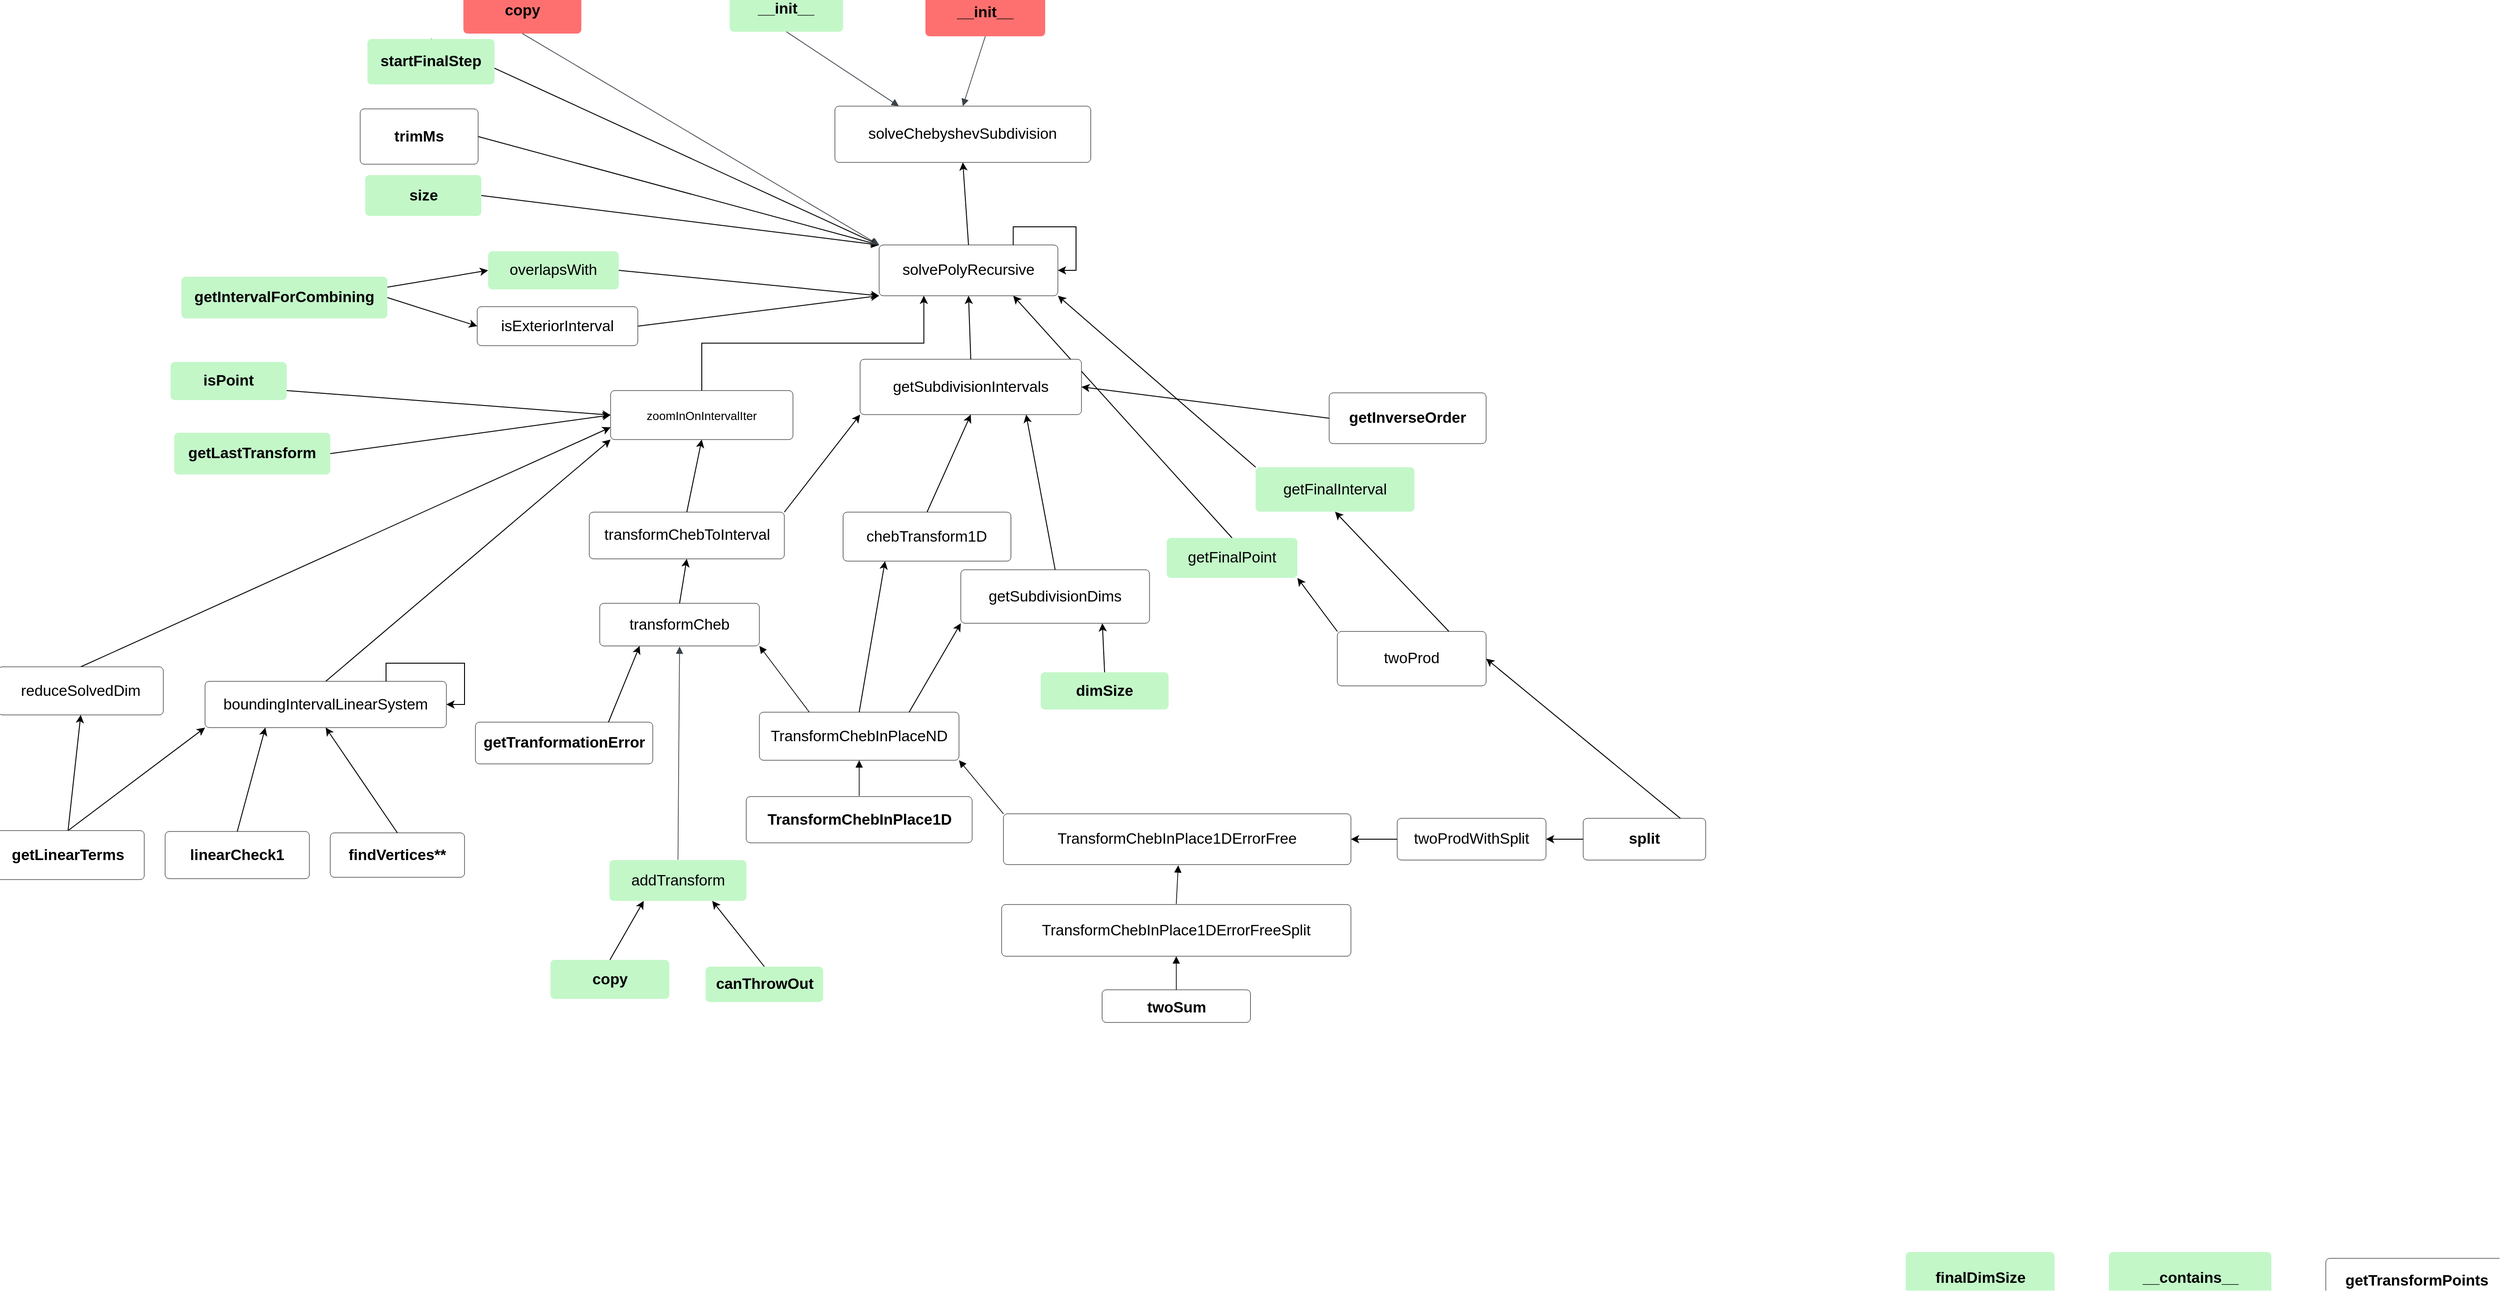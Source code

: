 <mxfile version="24.4.10" type="github">
  <diagram name="Page-1" id="2xOBJ3lYpVCcmvuiTEMW">
    <mxGraphModel dx="2797" dy="3506" grid="0" gridSize="10" guides="1" tooltips="1" connect="1" arrows="1" fold="1" page="1" pageScale="1" pageWidth="850" pageHeight="1100" math="0" shadow="0">
      <root>
        <mxCell id="0" />
        <mxCell id="1" parent="0" />
        <mxCell id="gSzeJerURYjWZHmB3eWi-1" value="TransformChebInPlace1DErrorFree" style="html=1;overflow=block;blockSpacing=1;whiteSpace=wrap;fontSize=16.7;spacing=9;rounded=1;absoluteArcSize=1;arcSize=9;strokeWidth=NaN;lucidId=dmvG5cYQ5Y~9;" parent="1" vertex="1">
          <mxGeometry x="1346" y="-740" width="383" height="56" as="geometry" />
        </mxCell>
        <mxCell id="gSzeJerURYjWZHmB3eWi-2" value="TransformChebInPlace1D" style="html=1;overflow=block;blockSpacing=1;whiteSpace=wrap;fontSize=16.7;fontStyle=1;spacing=9;rounded=1;absoluteArcSize=1;arcSize=9;strokeWidth=NaN;lucidId=knvGi8C9Tio3;" parent="1" vertex="1">
          <mxGeometry x="1062.5" y="-759" width="249" height="51" as="geometry" />
        </mxCell>
        <mxCell id="gSzeJerURYjWZHmB3eWi-3" value="TransformChebInPlace1DErrorFreeSplit" style="html=1;overflow=block;blockSpacing=1;whiteSpace=wrap;fontSize=16.7;spacing=9;rounded=1;absoluteArcSize=1;arcSize=9;strokeWidth=NaN;lucidId=InvGvLh.hRAc;" parent="1" vertex="1">
          <mxGeometry x="1344" y="-640" width="385" height="57" as="geometry" />
        </mxCell>
        <mxCell id="TFieeq6qcoloKsAf0FWk-28" style="edgeStyle=orthogonalEdgeStyle;rounded=0;orthogonalLoop=1;jettySize=auto;html=1;exitX=0.5;exitY=0;exitDx=0;exitDy=0;entryX=0.75;entryY=1;entryDx=0;entryDy=0;noEdgeStyle=1;orthogonal=1;" edge="1" parent="1" source="gSzeJerURYjWZHmB3eWi-39" target="gSzeJerURYjWZHmB3eWi-36">
          <mxGeometry relative="1" as="geometry">
            <mxPoint x="1819.5" y="-879.0" as="targetPoint" />
          </mxGeometry>
        </mxCell>
        <mxCell id="gSzeJerURYjWZHmB3eWi-70" style="edgeStyle=orthogonalEdgeStyle;rounded=0;orthogonalLoop=1;jettySize=auto;html=1;exitX=0.5;exitY=0;exitDx=0;exitDy=0;entryX=0.75;entryY=1;entryDx=0;entryDy=0;noEdgeStyle=1;orthogonal=1;" parent="1" source="gSzeJerURYjWZHmB3eWi-6" target="gSzeJerURYjWZHmB3eWi-7" edge="1">
          <mxGeometry relative="1" as="geometry" />
        </mxCell>
        <mxCell id="gSzeJerURYjWZHmB3eWi-6" value="&lt;b&gt;canThrowOut&lt;/b&gt;" style="html=1;overflow=block;blockSpacing=1;whiteSpace=wrap;fontSize=16.7;spacing=9;strokeColor=#unset;fillOpacity=100;rounded=1;absoluteArcSize=1;arcSize=9;fillColor=#c3f7c8;strokeWidth=NaN;lucidId=buvGreV.Rbld;" parent="1" vertex="1">
          <mxGeometry x="1017.75" y="-571.5" width="129.5" height="39" as="geometry" />
        </mxCell>
        <mxCell id="TFieeq6qcoloKsAf0FWk-25" style="edgeStyle=orthogonalEdgeStyle;rounded=0;orthogonalLoop=1;jettySize=auto;html=1;exitX=1;exitY=0.5;exitDx=0;exitDy=0;entryX=0;entryY=0.5;entryDx=0;entryDy=0;noEdgeStyle=1;orthogonal=1;" edge="1" parent="1" source="gSzeJerURYjWZHmB3eWi-8" target="gSzeJerURYjWZHmB3eWi-35">
          <mxGeometry relative="1" as="geometry" />
        </mxCell>
        <mxCell id="gSzeJerURYjWZHmB3eWi-8" value="&lt;b&gt;getLastTransform&lt;/b&gt;" style="html=1;overflow=block;blockSpacing=1;whiteSpace=wrap;fontSize=16.7;spacing=9;strokeColor=#unset;fillOpacity=100;rounded=1;absoluteArcSize=1;arcSize=9;fillColor=#c3f7c8;strokeWidth=NaN;lucidId=nuvG4u6pJSBF;" parent="1" vertex="1">
          <mxGeometry x="432" y="-1160" width="172" height="46" as="geometry" />
        </mxCell>
        <mxCell id="gSzeJerURYjWZHmB3eWi-73" style="edgeStyle=orthogonalEdgeStyle;rounded=0;orthogonalLoop=1;jettySize=auto;html=1;exitX=1;exitY=0.5;exitDx=0;exitDy=0;entryX=0;entryY=0;entryDx=0;entryDy=0;noEdgeStyle=1;orthogonal=1;" parent="1" source="gSzeJerURYjWZHmB3eWi-9" target="gSzeJerURYjWZHmB3eWi-42" edge="1">
          <mxGeometry relative="1" as="geometry" />
        </mxCell>
        <mxCell id="gSzeJerURYjWZHmB3eWi-9" value="&lt;b&gt;size&lt;/b&gt;" style="html=1;overflow=block;blockSpacing=1;whiteSpace=wrap;fontSize=16.7;spacing=9;strokeColor=#unset;fillOpacity=100;rounded=1;absoluteArcSize=1;arcSize=9;fillColor=#c3f7c8;strokeWidth=NaN;lucidId=puvGT1JNjFwU;" parent="1" vertex="1">
          <mxGeometry x="642.5" y="-1444" width="128" height="45" as="geometry" />
        </mxCell>
        <mxCell id="gSzeJerURYjWZHmB3eWi-74" style="edgeStyle=orthogonalEdgeStyle;rounded=0;orthogonalLoop=1;jettySize=auto;html=1;exitX=0.5;exitY=0;exitDx=0;exitDy=0;entryX=0.75;entryY=1;entryDx=0;entryDy=0;noEdgeStyle=1;orthogonal=1;" parent="1" source="gSzeJerURYjWZHmB3eWi-10" target="gSzeJerURYjWZHmB3eWi-39" edge="1">
          <mxGeometry relative="1" as="geometry" />
        </mxCell>
        <mxCell id="gSzeJerURYjWZHmB3eWi-10" value="&lt;b&gt;dimSize&lt;/b&gt;" style="html=1;overflow=block;blockSpacing=1;whiteSpace=wrap;fontSize=16.7;spacing=9;strokeColor=#unset;fillOpacity=100;rounded=1;absoluteArcSize=1;arcSize=9;fillColor=#c3f7c8;strokeWidth=NaN;lucidId=quvGLQl-J0F1;" parent="1" vertex="1">
          <mxGeometry x="1387" y="-896" width="141" height="41" as="geometry" />
        </mxCell>
        <mxCell id="gSzeJerURYjWZHmB3eWi-11" value="&lt;b&gt;finalDimSize&lt;/b&gt;" style="html=1;overflow=block;blockSpacing=1;whiteSpace=wrap;fontSize=16.7;spacing=9;strokeColor=#unset;fillOpacity=100;rounded=1;absoluteArcSize=1;arcSize=9;fillColor=#c3f7c8;strokeWidth=NaN;lucidId=quvGL2XS0uKx;" parent="1" vertex="1">
          <mxGeometry x="2340.5" y="-257" width="164" height="57" as="geometry" />
        </mxCell>
        <mxCell id="gSzeJerURYjWZHmB3eWi-76" style="edgeStyle=orthogonalEdgeStyle;rounded=0;orthogonalLoop=1;jettySize=auto;html=1;exitX=0.5;exitY=0;exitDx=0;exitDy=0;entryX=0.25;entryY=1;entryDx=0;entryDy=0;noEdgeStyle=1;orthogonal=1;" parent="1" source="gSzeJerURYjWZHmB3eWi-12" target="gSzeJerURYjWZHmB3eWi-7" edge="1">
          <mxGeometry relative="1" as="geometry" />
        </mxCell>
        <mxCell id="gSzeJerURYjWZHmB3eWi-77" style="edgeStyle=orthogonalEdgeStyle;rounded=0;orthogonalLoop=1;jettySize=auto;html=1;exitX=1;exitY=0;exitDx=0;exitDy=0;entryX=0;entryY=1;entryDx=0;entryDy=0;noEdgeStyle=1;orthogonal=1;" parent="1" source="gSzeJerURYjWZHmB3eWi-32" target="gSzeJerURYjWZHmB3eWi-36" edge="1">
          <mxGeometry relative="1" as="geometry" />
        </mxCell>
        <mxCell id="gSzeJerURYjWZHmB3eWi-13" value="&lt;b&gt;__init__&lt;/b&gt;" style="html=1;overflow=block;blockSpacing=1;whiteSpace=wrap;fontSize=16.7;spacing=9;strokeColor=#unset;fillOpacity=100;rounded=1;absoluteArcSize=1;arcSize=9;fillColor=#c3f7c8;strokeWidth=NaN;lucidId=suvG-t2MyoY1;" parent="1" vertex="1">
          <mxGeometry x="1044.25" y="-1652" width="125" height="50" as="geometry" />
        </mxCell>
        <mxCell id="gSzeJerURYjWZHmB3eWi-67" style="edgeStyle=orthogonalEdgeStyle;rounded=0;orthogonalLoop=1;jettySize=auto;html=1;entryX=1;entryY=1;entryDx=0;entryDy=0;noEdgeStyle=1;orthogonal=1;" parent="1" source="gSzeJerURYjWZHmB3eWi-14" target="gSzeJerURYjWZHmB3eWi-42" edge="1">
          <mxGeometry relative="1" as="geometry" />
        </mxCell>
        <mxCell id="gSzeJerURYjWZHmB3eWi-14" value="getFinalInterval" style="html=1;overflow=block;blockSpacing=1;whiteSpace=wrap;fontSize=16.7;spacing=9;strokeColor=#unset;fillOpacity=100;rounded=1;absoluteArcSize=1;arcSize=9;fillColor=#c3f7c8;strokeWidth=NaN;lucidId=suvGv4NV8.5e;" parent="1" vertex="1">
          <mxGeometry x="1624.001" y="-1122" width="175" height="49" as="geometry" />
        </mxCell>
        <mxCell id="gSzeJerURYjWZHmB3eWi-71" style="edgeStyle=orthogonalEdgeStyle;rounded=0;orthogonalLoop=1;jettySize=auto;html=1;exitX=0.5;exitY=0;exitDx=0;exitDy=0;entryX=0.75;entryY=1;entryDx=0;entryDy=0;noEdgeStyle=1;orthogonal=1;" parent="1" source="gSzeJerURYjWZHmB3eWi-15" target="gSzeJerURYjWZHmB3eWi-42" edge="1">
          <mxGeometry relative="1" as="geometry" />
        </mxCell>
        <mxCell id="gSzeJerURYjWZHmB3eWi-15" value="getFinalPoint" style="html=1;overflow=block;blockSpacing=1;whiteSpace=wrap;fontSize=16.7;spacing=9;strokeColor=#unset;fillOpacity=100;rounded=1;absoluteArcSize=1;arcSize=9;fillColor=#c3f7c8;strokeWidth=NaN;lucidId=tuvGn-9A5tx1;" parent="1" vertex="1">
          <mxGeometry x="1526" y="-1044" width="144" height="44" as="geometry" />
        </mxCell>
        <mxCell id="gSzeJerURYjWZHmB3eWi-16" value="&lt;b&gt;__contains__&lt;/b&gt;" style="html=1;overflow=block;blockSpacing=1;whiteSpace=wrap;fontSize=16.7;spacing=9;strokeColor=#unset;fillOpacity=100;rounded=1;absoluteArcSize=1;arcSize=9;fillColor=#c3f7c8;strokeWidth=NaN;lucidId=6wvGI3m5uPQ6;" parent="1" vertex="1">
          <mxGeometry x="2564.5" y="-257" width="179" height="57" as="geometry" />
        </mxCell>
        <mxCell id="gSzeJerURYjWZHmB3eWi-85" style="edgeStyle=orthogonalEdgeStyle;rounded=0;orthogonalLoop=1;jettySize=auto;html=1;exitX=1;exitY=0.5;exitDx=0;exitDy=0;entryX=0;entryY=1;entryDx=0;entryDy=0;noEdgeStyle=1;orthogonal=1;" parent="1" source="gSzeJerURYjWZHmB3eWi-17" target="gSzeJerURYjWZHmB3eWi-42" edge="1">
          <mxGeometry relative="1" as="geometry" />
        </mxCell>
        <mxCell id="gSzeJerURYjWZHmB3eWi-17" value="overlapsWith" style="html=1;overflow=block;blockSpacing=1;whiteSpace=wrap;fontSize=16.7;spacing=9;strokeColor=#unset;fillOpacity=100;rounded=1;absoluteArcSize=1;arcSize=9;fillColor=#c3f7c8;strokeWidth=NaN;lucidId=6wvGPlVbQx5Q;" parent="1" vertex="1">
          <mxGeometry x="778" y="-1360" width="144" height="42" as="geometry" />
        </mxCell>
        <mxCell id="gSzeJerURYjWZHmB3eWi-86" style="edgeStyle=orthogonalEdgeStyle;rounded=0;orthogonalLoop=1;jettySize=auto;html=1;exitX=1;exitY=0.75;exitDx=0;exitDy=0;entryX=0;entryY=0.5;entryDx=0;entryDy=0;noEdgeStyle=1;orthogonal=1;" parent="1" source="gSzeJerURYjWZHmB3eWi-18" target="gSzeJerURYjWZHmB3eWi-35" edge="1">
          <mxGeometry relative="1" as="geometry" />
        </mxCell>
        <mxCell id="gSzeJerURYjWZHmB3eWi-18" value="&lt;b&gt;isPoint&lt;/b&gt;" style="html=1;overflow=block;blockSpacing=1;whiteSpace=wrap;fontSize=16.7;spacing=9;strokeColor=#unset;fillOpacity=100;rounded=1;absoluteArcSize=1;arcSize=9;fillColor=#c3f7c8;strokeWidth=NaN;lucidId=7wvGUOvPoK2R;" parent="1" vertex="1">
          <mxGeometry x="428" y="-1238" width="128" height="42" as="geometry" />
        </mxCell>
        <mxCell id="gSzeJerURYjWZHmB3eWi-88" style="edgeStyle=orthogonalEdgeStyle;rounded=0;orthogonalLoop=1;jettySize=auto;html=1;exitX=0.5;exitY=0;exitDx=0;exitDy=0;noEdgeStyle=1;orthogonal=1;entryX=0;entryY=0;entryDx=0;entryDy=0;" parent="1" source="gSzeJerURYjWZHmB3eWi-19" target="gSzeJerURYjWZHmB3eWi-42" edge="1">
          <mxGeometry relative="1" as="geometry">
            <mxPoint x="1246" y="-1338" as="targetPoint" />
          </mxGeometry>
        </mxCell>
        <mxCell id="gSzeJerURYjWZHmB3eWi-19" value="&lt;b&gt;startFinalStep&lt;/b&gt;" style="html=1;overflow=block;blockSpacing=1;whiteSpace=wrap;fontSize=16.7;spacing=9;strokeColor=#unset;fillOpacity=100;rounded=1;absoluteArcSize=1;arcSize=9;fillColor=#c3f7c8;strokeWidth=NaN;lucidId=BxvG~84AOXuV;" parent="1" vertex="1">
          <mxGeometry x="645" y="-1594" width="140" height="50" as="geometry" />
        </mxCell>
        <mxCell id="gSzeJerURYjWZHmB3eWi-84" style="edgeStyle=orthogonalEdgeStyle;rounded=0;orthogonalLoop=1;jettySize=auto;html=1;exitX=1;exitY=0.25;exitDx=0;exitDy=0;entryX=0;entryY=0.5;entryDx=0;entryDy=0;noEdgeStyle=1;orthogonal=1;" parent="1" source="gSzeJerURYjWZHmB3eWi-20" target="gSzeJerURYjWZHmB3eWi-17" edge="1">
          <mxGeometry relative="1" as="geometry" />
        </mxCell>
        <mxCell id="gSzeJerURYjWZHmB3eWi-89" style="edgeStyle=orthogonalEdgeStyle;rounded=0;orthogonalLoop=1;jettySize=auto;html=1;exitX=1;exitY=0.5;exitDx=0;exitDy=0;noEdgeStyle=1;orthogonal=1;entryX=0;entryY=0.5;entryDx=0;entryDy=0;" parent="1" source="gSzeJerURYjWZHmB3eWi-20" target="gSzeJerURYjWZHmB3eWi-43" edge="1">
          <mxGeometry relative="1" as="geometry" />
        </mxCell>
        <mxCell id="gSzeJerURYjWZHmB3eWi-20" value="&lt;b&gt;getIntervalForCombining&lt;/b&gt;" style="html=1;overflow=block;blockSpacing=1;whiteSpace=wrap;fontSize=16.7;spacing=9;strokeColor=#unset;fillOpacity=100;rounded=1;absoluteArcSize=1;arcSize=9;fillColor=#c3f7c8;strokeWidth=NaN;lucidId=JxvG9e4FdInQ;" parent="1" vertex="1">
          <mxGeometry x="440" y="-1332" width="227" height="46" as="geometry" />
        </mxCell>
        <mxCell id="gSzeJerURYjWZHmB3eWi-93" style="edgeStyle=orthogonalEdgeStyle;rounded=0;orthogonalLoop=1;jettySize=auto;html=1;exitX=0.5;exitY=0;exitDx=0;exitDy=0;entryX=0.5;entryY=1;entryDx=0;entryDy=0;noEdgeStyle=1;orthogonal=1;" parent="1" source="gSzeJerURYjWZHmB3eWi-21" target="gSzeJerURYjWZHmB3eWi-24" edge="1">
          <mxGeometry relative="1" as="geometry" />
        </mxCell>
        <mxCell id="gSzeJerURYjWZHmB3eWi-21" value="&lt;b&gt;findVertices**&lt;/b&gt;" style="html=1;overflow=block;blockSpacing=1;whiteSpace=wrap;fontSize=16.7;spacing=9;rounded=1;absoluteArcSize=1;arcSize=9;strokeWidth=NaN;lucidId=LxvGKE6caGs9;" parent="1" vertex="1">
          <mxGeometry x="604" y="-719" width="148" height="49" as="geometry" />
        </mxCell>
        <mxCell id="gSzeJerURYjWZHmB3eWi-91" style="edgeStyle=orthogonalEdgeStyle;rounded=0;orthogonalLoop=1;jettySize=auto;html=1;exitX=0.5;exitY=0;exitDx=0;exitDy=0;noEdgeStyle=1;orthogonal=1;" parent="1" source="gSzeJerURYjWZHmB3eWi-22" target="gSzeJerURYjWZHmB3eWi-24" edge="1">
          <mxGeometry relative="1" as="geometry" />
        </mxCell>
        <mxCell id="gSzeJerURYjWZHmB3eWi-92" style="edgeStyle=orthogonalEdgeStyle;rounded=0;orthogonalLoop=1;jettySize=auto;html=1;exitX=0.5;exitY=0;exitDx=0;exitDy=0;entryX=0.5;entryY=1;entryDx=0;entryDy=0;noEdgeStyle=1;orthogonal=1;" parent="1" source="gSzeJerURYjWZHmB3eWi-22" target="gSzeJerURYjWZHmB3eWi-33" edge="1">
          <mxGeometry relative="1" as="geometry" />
        </mxCell>
        <mxCell id="gSzeJerURYjWZHmB3eWi-22" value="&lt;b&gt;getLinearTerms&lt;/b&gt;" style="html=1;overflow=block;blockSpacing=1;whiteSpace=wrap;fontSize=16.7;spacing=9;rounded=1;absoluteArcSize=1;arcSize=9;strokeWidth=NaN;lucidId=MxvGIrtS~3qU;" parent="1" vertex="1">
          <mxGeometry x="231" y="-721.5" width="168" height="54" as="geometry" />
        </mxCell>
        <mxCell id="gSzeJerURYjWZHmB3eWi-94" style="edgeStyle=orthogonalEdgeStyle;rounded=0;orthogonalLoop=1;jettySize=auto;html=1;exitX=0.5;exitY=0;exitDx=0;exitDy=0;entryX=0.25;entryY=1;entryDx=0;entryDy=0;noEdgeStyle=1;orthogonal=1;" parent="1" source="gSzeJerURYjWZHmB3eWi-23" target="gSzeJerURYjWZHmB3eWi-24" edge="1">
          <mxGeometry relative="1" as="geometry" />
        </mxCell>
        <mxCell id="gSzeJerURYjWZHmB3eWi-23" value="&lt;b&gt;linearCheck1&lt;/b&gt;" style="html=1;overflow=block;blockSpacing=1;whiteSpace=wrap;fontSize=16.7;spacing=9;rounded=1;absoluteArcSize=1;arcSize=9;strokeWidth=NaN;lucidId=wzvGRfacYVgM;" parent="1" vertex="1">
          <mxGeometry x="422" y="-720.5" width="159" height="52" as="geometry" />
        </mxCell>
        <mxCell id="gSzeJerURYjWZHmB3eWi-96" style="edgeStyle=orthogonalEdgeStyle;rounded=0;orthogonalLoop=1;jettySize=auto;html=1;exitX=0.5;exitY=0;exitDx=0;exitDy=0;entryX=0;entryY=1;entryDx=0;entryDy=0;noEdgeStyle=1;orthogonal=1;" parent="1" source="gSzeJerURYjWZHmB3eWi-24" target="gSzeJerURYjWZHmB3eWi-35" edge="1">
          <mxGeometry relative="1" as="geometry" />
        </mxCell>
        <mxCell id="gSzeJerURYjWZHmB3eWi-24" value="boundingIntervalLinearSystem" style="html=1;overflow=block;blockSpacing=1;whiteSpace=wrap;fontSize=16.7;spacing=9;rounded=1;absoluteArcSize=1;arcSize=9;strokeWidth=NaN;lucidId=xzvGvidBtGLh;" parent="1" vertex="1">
          <mxGeometry x="466" y="-886" width="266" height="51" as="geometry" />
        </mxCell>
        <mxCell id="gSzeJerURYjWZHmB3eWi-25" value="twoSum" style="html=1;overflow=block;blockSpacing=1;whiteSpace=wrap;fontSize=16.7;fontStyle=1;spacing=9;rounded=1;absoluteArcSize=1;arcSize=9;strokeWidth=NaN;lucidId=yzvG6f040fgA;direction=south;" parent="1" vertex="1">
          <mxGeometry x="1454.75" y="-546" width="163.5" height="36" as="geometry" />
        </mxCell>
        <mxCell id="TFieeq6qcoloKsAf0FWk-13" style="edgeStyle=orthogonalEdgeStyle;rounded=0;orthogonalLoop=1;jettySize=auto;html=1;exitX=0;exitY=0.5;exitDx=0;exitDy=0;entryX=1;entryY=0.5;entryDx=0;entryDy=0;noEdgeStyle=1;orthogonal=1;" edge="1" parent="1" source="gSzeJerURYjWZHmB3eWi-26" target="gSzeJerURYjWZHmB3eWi-1">
          <mxGeometry relative="1" as="geometry" />
        </mxCell>
        <mxCell id="gSzeJerURYjWZHmB3eWi-26" value="twoProdWithSplit" style="html=1;overflow=block;blockSpacing=1;whiteSpace=wrap;fontSize=16.7;spacing=9;rounded=1;absoluteArcSize=1;arcSize=9;strokeWidth=NaN;lucidId=VDvGAaUtZtoz;" parent="1" vertex="1">
          <mxGeometry x="1780" y="-735" width="164" height="46" as="geometry" />
        </mxCell>
        <mxCell id="TFieeq6qcoloKsAf0FWk-10" style="edgeStyle=orthogonalEdgeStyle;rounded=0;orthogonalLoop=1;jettySize=auto;html=1;exitX=0.75;exitY=0;exitDx=0;exitDy=0;entryX=0.5;entryY=1;entryDx=0;entryDy=0;noEdgeStyle=1;orthogonal=1;" edge="1" parent="1" source="gSzeJerURYjWZHmB3eWi-27" target="gSzeJerURYjWZHmB3eWi-14">
          <mxGeometry relative="1" as="geometry" />
        </mxCell>
        <mxCell id="TFieeq6qcoloKsAf0FWk-11" style="edgeStyle=orthogonalEdgeStyle;rounded=0;orthogonalLoop=1;jettySize=auto;html=1;exitX=0;exitY=0;exitDx=0;exitDy=0;entryX=1;entryY=1;entryDx=0;entryDy=0;noEdgeStyle=1;orthogonal=1;" edge="1" parent="1" source="gSzeJerURYjWZHmB3eWi-27" target="gSzeJerURYjWZHmB3eWi-15">
          <mxGeometry relative="1" as="geometry" />
        </mxCell>
        <mxCell id="gSzeJerURYjWZHmB3eWi-27" value="&lt;span style=&quot;font-weight: normal;&quot;&gt;twoProd&lt;/span&gt;" style="html=1;overflow=block;blockSpacing=1;whiteSpace=wrap;fontSize=16.7;fontStyle=1;spacing=9;rounded=1;absoluteArcSize=1;arcSize=9;strokeWidth=NaN;lucidId=VDvGA5.Qc8Cz;" parent="1" vertex="1">
          <mxGeometry x="1714" y="-941" width="164" height="60" as="geometry" />
        </mxCell>
        <mxCell id="TFieeq6qcoloKsAf0FWk-7" style="edgeStyle=orthogonalEdgeStyle;rounded=0;orthogonalLoop=1;jettySize=auto;html=1;exitX=1;exitY=0.5;exitDx=0;exitDy=0;entryX=1;entryY=0.5;entryDx=0;entryDy=0;noEdgeStyle=1;orthogonal=1;" edge="1" parent="1" source="gSzeJerURYjWZHmB3eWi-28" target="gSzeJerURYjWZHmB3eWi-27">
          <mxGeometry relative="1" as="geometry" />
        </mxCell>
        <mxCell id="TFieeq6qcoloKsAf0FWk-8" style="edgeStyle=orthogonalEdgeStyle;rounded=0;orthogonalLoop=1;jettySize=auto;html=1;exitX=0;exitY=0.5;exitDx=0;exitDy=0;entryX=1;entryY=0.5;entryDx=0;entryDy=0;noEdgeStyle=1;orthogonal=1;" edge="1" parent="1" source="gSzeJerURYjWZHmB3eWi-28" target="gSzeJerURYjWZHmB3eWi-26">
          <mxGeometry relative="1" as="geometry" />
        </mxCell>
        <mxCell id="gSzeJerURYjWZHmB3eWi-28" value="&lt;b&gt;split&lt;/b&gt;" style="html=1;overflow=block;blockSpacing=1;whiteSpace=wrap;fontSize=16.7;spacing=9;rounded=1;absoluteArcSize=1;arcSize=9;strokeWidth=NaN;lucidId=WDvGiFP1AxDj;" parent="1" vertex="1">
          <mxGeometry x="1985" y="-735" width="135" height="46" as="geometry" />
        </mxCell>
        <mxCell id="gSzeJerURYjWZHmB3eWi-29" value="&lt;b&gt;getTransformPoints&lt;/b&gt;" style="html=1;overflow=block;blockSpacing=1;whiteSpace=wrap;fontSize=16.7;spacing=9;rounded=1;absoluteArcSize=1;arcSize=9;strokeWidth=NaN;lucidId=fEvGb1Bfr2xH;" parent="1" vertex="1">
          <mxGeometry x="2803.5" y="-250" width="200" height="50" as="geometry" />
        </mxCell>
        <mxCell id="TFieeq6qcoloKsAf0FWk-14" style="edgeStyle=orthogonalEdgeStyle;rounded=0;orthogonalLoop=1;jettySize=auto;html=1;exitX=0.75;exitY=0;exitDx=0;exitDy=0;entryX=0.25;entryY=1;entryDx=0;entryDy=0;noEdgeStyle=1;orthogonal=1;" edge="1" parent="1" source="gSzeJerURYjWZHmB3eWi-30" target="gSzeJerURYjWZHmB3eWi-31">
          <mxGeometry relative="1" as="geometry" />
        </mxCell>
        <mxCell id="gSzeJerURYjWZHmB3eWi-30" value="&lt;b&gt;getTranformationError&lt;/b&gt;" style="html=1;overflow=block;blockSpacing=1;whiteSpace=wrap;fontSize=16.7;spacing=9;rounded=1;absoluteArcSize=1;arcSize=9;strokeWidth=NaN;lucidId=pEvGscRFcPzu;" parent="1" vertex="1">
          <mxGeometry x="764" y="-841" width="195.5" height="46" as="geometry" />
        </mxCell>
        <mxCell id="TFieeq6qcoloKsAf0FWk-16" style="edgeStyle=orthogonalEdgeStyle;rounded=0;orthogonalLoop=1;jettySize=auto;html=1;exitX=0.5;exitY=0;exitDx=0;exitDy=0;entryX=0.5;entryY=1;entryDx=0;entryDy=0;noEdgeStyle=1;orthogonal=1;" edge="1" parent="1" source="gSzeJerURYjWZHmB3eWi-31" target="gSzeJerURYjWZHmB3eWi-32">
          <mxGeometry relative="1" as="geometry" />
        </mxCell>
        <mxCell id="TFieeq6qcoloKsAf0FWk-18" style="edgeStyle=orthogonalEdgeStyle;rounded=0;orthogonalLoop=1;jettySize=auto;html=1;exitX=0.5;exitY=0;exitDx=0;exitDy=0;entryX=0.5;entryY=1;entryDx=0;entryDy=0;noEdgeStyle=1;orthogonal=1;" edge="1" parent="1" source="gSzeJerURYjWZHmB3eWi-32" target="gSzeJerURYjWZHmB3eWi-35">
          <mxGeometry relative="1" as="geometry" />
        </mxCell>
        <mxCell id="gSzeJerURYjWZHmB3eWi-97" style="edgeStyle=orthogonalEdgeStyle;rounded=0;orthogonalLoop=1;jettySize=auto;html=1;exitX=0.5;exitY=0;exitDx=0;exitDy=0;entryX=0;entryY=0.75;entryDx=0;entryDy=0;noEdgeStyle=1;orthogonal=1;" parent="1" source="gSzeJerURYjWZHmB3eWi-33" target="gSzeJerURYjWZHmB3eWi-35" edge="1">
          <mxGeometry relative="1" as="geometry" />
        </mxCell>
        <mxCell id="gSzeJerURYjWZHmB3eWi-33" value="reduceSolvedDim" style="html=1;overflow=block;blockSpacing=1;whiteSpace=wrap;fontSize=16.7;spacing=9;rounded=1;absoluteArcSize=1;arcSize=9;strokeWidth=NaN;lucidId=SEvGeNP.ry0q;" parent="1" vertex="1">
          <mxGeometry x="238" y="-902" width="182" height="53" as="geometry" />
        </mxCell>
        <mxCell id="TFieeq6qcoloKsAf0FWk-27" style="edgeStyle=orthogonalEdgeStyle;rounded=0;orthogonalLoop=1;jettySize=auto;html=1;exitX=0.5;exitY=0;exitDx=0;exitDy=0;entryX=0.5;entryY=1;entryDx=0;entryDy=0;noEdgeStyle=1;orthogonal=1;" edge="1" parent="1" source="gSzeJerURYjWZHmB3eWi-34" target="gSzeJerURYjWZHmB3eWi-36">
          <mxGeometry relative="1" as="geometry" />
        </mxCell>
        <mxCell id="gSzeJerURYjWZHmB3eWi-34" value="chebTransform1D" style="html=1;overflow=block;blockSpacing=1;whiteSpace=wrap;fontSize=16.7;spacing=9;rounded=1;absoluteArcSize=1;arcSize=9;strokeWidth=NaN;lucidId=tFvGEyg3GKGr;" parent="1" vertex="1">
          <mxGeometry x="1169.25" y="-1072.5" width="185" height="54" as="geometry" />
        </mxCell>
        <mxCell id="TFieeq6qcoloKsAf0FWk-97" style="edgeStyle=orthogonalEdgeStyle;rounded=0;orthogonalLoop=1;jettySize=auto;html=1;exitX=0.5;exitY=0;exitDx=0;exitDy=0;entryX=0.25;entryY=1;entryDx=0;entryDy=0;" edge="1" parent="1" source="gSzeJerURYjWZHmB3eWi-35" target="gSzeJerURYjWZHmB3eWi-42">
          <mxGeometry relative="1" as="geometry" />
        </mxCell>
        <mxCell id="gSzeJerURYjWZHmB3eWi-35" value="zoomInOnIntervalIter" style="html=1;overflow=block;blockSpacing=1;whiteSpace=wrap;fontSize=13;spacing=9;rounded=1;absoluteArcSize=1;arcSize=9;strokeWidth=NaN;lucidId=FFvGuSMelD0~;" parent="1" vertex="1">
          <mxGeometry x="913" y="-1206.5" width="201" height="54" as="geometry" />
        </mxCell>
        <mxCell id="TFieeq6qcoloKsAf0FWk-34" style="edgeStyle=orthogonalEdgeStyle;rounded=0;orthogonalLoop=1;jettySize=auto;html=1;exitX=0.5;exitY=0;exitDx=0;exitDy=0;entryX=0.5;entryY=1;entryDx=0;entryDy=0;noEdgeStyle=1;orthogonal=1;" edge="1" parent="1" source="gSzeJerURYjWZHmB3eWi-36" target="gSzeJerURYjWZHmB3eWi-42">
          <mxGeometry relative="1" as="geometry" />
        </mxCell>
        <mxCell id="gSzeJerURYjWZHmB3eWi-36" value="getSubdivisionIntervals" style="html=1;overflow=block;blockSpacing=1;whiteSpace=wrap;fontSize=16.7;spacing=9;rounded=1;absoluteArcSize=1;arcSize=9;strokeWidth=NaN;lucidId=HFvGc6xOQL68;" parent="1" vertex="1">
          <mxGeometry x="1188" y="-1241" width="244" height="61" as="geometry" />
        </mxCell>
        <mxCell id="TFieeq6qcoloKsAf0FWk-31" style="edgeStyle=orthogonalEdgeStyle;rounded=0;orthogonalLoop=1;jettySize=auto;html=1;exitX=0;exitY=0.5;exitDx=0;exitDy=0;entryX=1;entryY=0.5;entryDx=0;entryDy=0;noEdgeStyle=1;orthogonal=1;" edge="1" parent="1" source="gSzeJerURYjWZHmB3eWi-38" target="gSzeJerURYjWZHmB3eWi-36">
          <mxGeometry relative="1" as="geometry" />
        </mxCell>
        <mxCell id="gSzeJerURYjWZHmB3eWi-38" value="&lt;b&gt;getInverseOrder&lt;/b&gt;" style="html=1;overflow=block;blockSpacing=1;whiteSpace=wrap;fontSize=16.7;spacing=9;rounded=1;absoluteArcSize=1;arcSize=9;strokeWidth=NaN;lucidId=IFvGjFz1BOfG;" parent="1" vertex="1">
          <mxGeometry x="1705" y="-1204" width="173" height="56" as="geometry" />
        </mxCell>
        <mxCell id="gSzeJerURYjWZHmB3eWi-41" value="solveChebyshevSubdivision" style="html=1;overflow=block;blockSpacing=1;whiteSpace=wrap;fontSize=16.7;spacing=9;rounded=1;absoluteArcSize=1;arcSize=9;strokeWidth=NaN;lucidId=vGvGQogFolLe;" parent="1" vertex="1">
          <mxGeometry x="1160.25" y="-1520" width="282" height="62" as="geometry" />
        </mxCell>
        <mxCell id="TFieeq6qcoloKsAf0FWk-40" style="edgeStyle=orthogonalEdgeStyle;rounded=0;orthogonalLoop=1;jettySize=auto;html=1;exitX=0.5;exitY=0;exitDx=0;exitDy=0;entryX=0.5;entryY=1;entryDx=0;entryDy=0;noEdgeStyle=1;orthogonal=1;" edge="1" parent="1" source="gSzeJerURYjWZHmB3eWi-42" target="gSzeJerURYjWZHmB3eWi-41">
          <mxGeometry relative="1" as="geometry" />
        </mxCell>
        <mxCell id="gSzeJerURYjWZHmB3eWi-42" value="solvePolyRecursive" style="html=1;overflow=block;blockSpacing=1;whiteSpace=wrap;fontSize=16.7;spacing=9;rounded=1;absoluteArcSize=1;arcSize=9;strokeWidth=NaN;lucidId=yGvGxr4ZCtPq;" parent="1" vertex="1">
          <mxGeometry x="1209" y="-1367" width="197" height="56" as="geometry" />
        </mxCell>
        <mxCell id="TFieeq6qcoloKsAf0FWk-38" style="edgeStyle=orthogonalEdgeStyle;rounded=0;orthogonalLoop=1;jettySize=auto;html=1;exitX=1;exitY=0.5;exitDx=0;exitDy=0;entryX=0;entryY=1;entryDx=0;entryDy=0;noEdgeStyle=1;orthogonal=1;" edge="1" parent="1" source="gSzeJerURYjWZHmB3eWi-43" target="gSzeJerURYjWZHmB3eWi-42">
          <mxGeometry relative="1" as="geometry" />
        </mxCell>
        <mxCell id="gSzeJerURYjWZHmB3eWi-43" value="isExteriorInterval" style="html=1;overflow=block;blockSpacing=1;whiteSpace=wrap;fontSize=16.7;spacing=9;rounded=1;absoluteArcSize=1;arcSize=9;strokeWidth=NaN;lucidId=yGvGjepJpr3r;" parent="1" vertex="1">
          <mxGeometry x="766" y="-1299" width="177" height="43" as="geometry" />
        </mxCell>
        <mxCell id="TFieeq6qcoloKsAf0FWk-37" style="edgeStyle=orthogonalEdgeStyle;rounded=0;orthogonalLoop=1;jettySize=auto;html=1;exitX=1;exitY=0.5;exitDx=0;exitDy=0;entryX=0;entryY=0;entryDx=0;entryDy=0;noEdgeStyle=1;orthogonal=1;" edge="1" parent="1" source="gSzeJerURYjWZHmB3eWi-44" target="gSzeJerURYjWZHmB3eWi-42">
          <mxGeometry relative="1" as="geometry" />
        </mxCell>
        <mxCell id="gSzeJerURYjWZHmB3eWi-44" value="&lt;b&gt;trimMs&lt;/b&gt;" style="html=1;overflow=block;blockSpacing=1;whiteSpace=wrap;fontSize=16.7;spacing=9;rounded=1;absoluteArcSize=1;arcSize=9;strokeWidth=NaN;lucidId=AGvGpsZc1Ggb;" parent="1" vertex="1">
          <mxGeometry x="637" y="-1517" width="130" height="61" as="geometry" />
        </mxCell>
        <mxCell id="gSzeJerURYjWZHmB3eWi-45" value="__init__" style="html=1;overflow=block;blockSpacing=1;whiteSpace=wrap;fontSize=16.7;fontStyle=1;spacing=9;strokeColor=#unset;fillOpacity=100;rounded=1;absoluteArcSize=1;arcSize=9;fillColor=#fe7070;strokeWidth=NaN;lucidId=2HvGIrepVqW6;" parent="1" vertex="1">
          <mxGeometry x="1260" y="-1650" width="132" height="53" as="geometry" />
        </mxCell>
        <mxCell id="gSzeJerURYjWZHmB3eWi-47" value="copy" style="html=1;overflow=block;blockSpacing=1;whiteSpace=wrap;fontSize=16.7;fontStyle=1;spacing=9;strokeColor=#unset;fillOpacity=100;rounded=1;absoluteArcSize=1;arcSize=9;fillColor=#fe7070;strokeWidth=NaN;lucidId=qJvGjcbeHgxK;" parent="1" vertex="1">
          <mxGeometry x="750.75" y="-1650" width="130" height="50" as="geometry" />
        </mxCell>
        <mxCell id="gSzeJerURYjWZHmB3eWi-48" value="" style="html=1;jettySize=18;whiteSpace=wrap;fontSize=13;strokeOpacity=100;strokeWidth=0.8;rounded=1;arcSize=12;edgeStyle=orthogonalEdgeStyle;startArrow=none;endArrow=block;endFill=1;exitX=0.5;exitY=-0.013;exitPerimeter=0;entryX=0.503;entryY=1.014;entryPerimeter=0;lucidId=aLvGiIqN52hQ;noEdgeStyle=1;orthogonal=1;" parent="1" source="gSzeJerURYjWZHmB3eWi-3" target="gSzeJerURYjWZHmB3eWi-1" edge="1">
          <mxGeometry width="100" height="100" relative="1" as="geometry" />
        </mxCell>
        <mxCell id="gSzeJerURYjWZHmB3eWi-49" value="" style="html=1;jettySize=18;whiteSpace=wrap;fontSize=13;strokeOpacity=100;strokeWidth=0.8;rounded=1;arcSize=12;edgeStyle=orthogonalEdgeStyle;startArrow=none;endArrow=block;endFill=1;exitX=0;exitY=0.5;entryX=0.5;entryY=1;lucidId=JLvGypKGQDg3;noEdgeStyle=1;orthogonal=1;exitDx=0;exitDy=0;entryDx=0;entryDy=0;" parent="1" source="gSzeJerURYjWZHmB3eWi-25" target="gSzeJerURYjWZHmB3eWi-3" edge="1">
          <mxGeometry width="100" height="100" relative="1" as="geometry">
            <mxPoint x="2265" y="-914.5" as="sourcePoint" />
          </mxGeometry>
        </mxCell>
        <mxCell id="gSzeJerURYjWZHmB3eWi-51" value="" style="html=1;jettySize=18;whiteSpace=wrap;fontSize=13;strokeColor=#3a414a;strokeOpacity=100;strokeWidth=0.8;rounded=1;arcSize=12;edgeStyle=orthogonalEdgeStyle;startArrow=none;endArrow=block;endFill=1;exitX=0.5;exitY=1;entryX=0.5;entryY=0;lucidId=gNvGYQ8-unry;noEdgeStyle=1;orthogonal=1;entryDx=0;entryDy=0;exitDx=0;exitDy=0;" parent="1" source="gSzeJerURYjWZHmB3eWi-45" target="gSzeJerURYjWZHmB3eWi-41" edge="1">
          <mxGeometry width="100" height="100" relative="1" as="geometry" />
        </mxCell>
        <mxCell id="gSzeJerURYjWZHmB3eWi-52" value="" style="html=1;jettySize=18;whiteSpace=wrap;fontSize=13;strokeColor=#3a414a;strokeOpacity=100;strokeWidth=0.8;rounded=1;arcSize=12;edgeStyle=orthogonalEdgeStyle;startArrow=none;endArrow=block;endFill=1;exitX=0.5;exitY=1;lucidId=dOvG4CsjZo7m;noEdgeStyle=1;orthogonal=1;exitDx=0;exitDy=0;entryX=0;entryY=0;entryDx=0;entryDy=0;" parent="1" source="gSzeJerURYjWZHmB3eWi-47" target="gSzeJerURYjWZHmB3eWi-42" edge="1">
          <mxGeometry width="100" height="100" relative="1" as="geometry">
            <mxPoint x="1260" y="-1338" as="targetPoint" />
          </mxGeometry>
        </mxCell>
        <mxCell id="gSzeJerURYjWZHmB3eWi-53" value="" style="html=1;jettySize=18;whiteSpace=wrap;fontSize=13;strokeOpacity=100;strokeWidth=0.8;rounded=1;arcSize=12;edgeStyle=orthogonalEdgeStyle;startArrow=none;endArrow=block;endFill=1;exitX=0.5;exitY=-0.015;exitPerimeter=0;entryX=0.5;entryY=1;lucidId=VOvGhbf7ZBg6;noEdgeStyle=1;orthogonal=1;entryDx=0;entryDy=0;" parent="1" source="gSzeJerURYjWZHmB3eWi-2" target="gSzeJerURYjWZHmB3eWi-4" edge="1">
          <mxGeometry width="100" height="100" relative="1" as="geometry" />
        </mxCell>
        <mxCell id="gSzeJerURYjWZHmB3eWi-54" value="" style="html=1;jettySize=18;whiteSpace=wrap;fontSize=13;strokeOpacity=100;strokeWidth=0.8;rounded=1;arcSize=12;edgeStyle=orthogonalEdgeStyle;startArrow=none;endArrow=block;endFill=1;exitX=0;exitY=0;entryX=1;entryY=1;lucidId=SQvGfu-AFev~;noEdgeStyle=1;orthogonal=1;entryDx=0;entryDy=0;exitDx=0;exitDy=0;" parent="1" source="gSzeJerURYjWZHmB3eWi-1" target="gSzeJerURYjWZHmB3eWi-4" edge="1">
          <mxGeometry width="100" height="100" relative="1" as="geometry" />
        </mxCell>
        <mxCell id="gSzeJerURYjWZHmB3eWi-55" value="" style="html=1;jettySize=18;whiteSpace=wrap;fontSize=13;strokeOpacity=100;strokeWidth=0.8;rounded=1;arcSize=12;edgeStyle=orthogonalEdgeStyle;startArrow=none;endArrow=block;endFill=1;exitX=0.25;exitY=0;entryX=1;entryY=1;lucidId=bRvGNvOyv.rb;noEdgeStyle=1;orthogonal=1;entryDx=0;entryDy=0;exitDx=0;exitDy=0;" parent="1" source="gSzeJerURYjWZHmB3eWi-4" target="gSzeJerURYjWZHmB3eWi-31" edge="1">
          <mxGeometry width="100" height="100" relative="1" as="geometry" />
        </mxCell>
        <mxCell id="gSzeJerURYjWZHmB3eWi-57" value="" style="html=1;jettySize=18;whiteSpace=wrap;fontSize=13;strokeColor=#3a414a;strokeOpacity=100;strokeWidth=0.8;rounded=1;arcSize=12;edgeStyle=orthogonalEdgeStyle;startArrow=none;endArrow=block;endFill=1;exitX=0.5;exitY=1;entryX=0.25;entryY=0;lucidId=iSvGZ8._N16R;noEdgeStyle=1;orthogonal=1;entryDx=0;entryDy=0;exitDx=0;exitDy=0;" parent="1" source="gSzeJerURYjWZHmB3eWi-13" target="gSzeJerURYjWZHmB3eWi-41" edge="1">
          <mxGeometry width="100" height="100" relative="1" as="geometry" />
        </mxCell>
        <mxCell id="gSzeJerURYjWZHmB3eWi-95" style="edgeStyle=orthogonalEdgeStyle;rounded=0;orthogonalLoop=1;jettySize=auto;html=1;exitX=0.75;exitY=0;exitDx=0;exitDy=0;entryX=1;entryY=0.5;entryDx=0;entryDy=0;fillColor=#FF3705;" parent="1" source="gSzeJerURYjWZHmB3eWi-24" target="gSzeJerURYjWZHmB3eWi-24" edge="1">
          <mxGeometry relative="1" as="geometry" />
        </mxCell>
        <mxCell id="gSzeJerURYjWZHmB3eWi-4" value="TransformChebInPlaceND" style="html=1;overflow=block;blockSpacing=1;whiteSpace=wrap;fontSize=16.7;spacing=9;rounded=1;absoluteArcSize=1;arcSize=9;strokeWidth=NaN;lucidId=RnvGClwBoDEH;" parent="1" vertex="1">
          <mxGeometry x="1077" y="-852" width="220" height="53" as="geometry" />
        </mxCell>
        <mxCell id="gSzeJerURYjWZHmB3eWi-7" value="addTransform" style="html=1;overflow=block;blockSpacing=1;whiteSpace=wrap;fontSize=16.7;spacing=9;strokeColor=#unset;fillOpacity=100;rounded=1;absoluteArcSize=1;arcSize=9;fillColor=#c3f7c8;strokeWidth=NaN;lucidId=kuvG5MpnNNTo;" parent="1" vertex="1">
          <mxGeometry x="911.75" y="-689" width="151" height="45" as="geometry" />
        </mxCell>
        <mxCell id="TFieeq6qcoloKsAf0FWk-39" style="edgeStyle=orthogonalEdgeStyle;rounded=0;orthogonalLoop=1;jettySize=auto;html=1;exitX=0.75;exitY=0;exitDx=0;exitDy=0;entryX=1;entryY=0.5;entryDx=0;entryDy=0;" edge="1" parent="1" source="gSzeJerURYjWZHmB3eWi-42" target="gSzeJerURYjWZHmB3eWi-42">
          <mxGeometry relative="1" as="geometry" />
        </mxCell>
        <mxCell id="gSzeJerURYjWZHmB3eWi-32" value="transformChebToInterval" style="html=1;overflow=block;blockSpacing=1;whiteSpace=wrap;fontSize=16.7;spacing=9;rounded=1;absoluteArcSize=1;arcSize=9;strokeWidth=NaN;lucidId=IEvGRsLE.3P3;" parent="1" vertex="1">
          <mxGeometry x="889.5" y="-1072.5" width="215" height="51.5" as="geometry" />
        </mxCell>
        <mxCell id="gSzeJerURYjWZHmB3eWi-12" value="&lt;b&gt;copy&lt;/b&gt;" style="html=1;overflow=block;blockSpacing=1;whiteSpace=wrap;fontSize=16.7;spacing=9;strokeColor=#unset;fillOpacity=100;rounded=1;absoluteArcSize=1;arcSize=9;fillColor=#c3f7c8;strokeWidth=NaN;lucidId=ruvG1MH2ckTc;" parent="1" vertex="1">
          <mxGeometry x="846.75" y="-579" width="131" height="43" as="geometry" />
        </mxCell>
        <mxCell id="TFieeq6qcoloKsAf0FWk-67" value="" style="html=1;jettySize=18;whiteSpace=wrap;fontSize=13;strokeColor=#3a414a;strokeOpacity=100;strokeWidth=0.8;rounded=1;arcSize=12;edgeStyle=orthogonalEdgeStyle;startArrow=none;endArrow=block;endFill=1;exitX=0.5;exitY=-0.008;exitPerimeter=0;entryX=0.5;entryY=1.012;entryPerimeter=0;lucidId=8TvGw6r7j~Gi;noEdgeStyle=1;orthogonal=1;" edge="1" parent="1" source="gSzeJerURYjWZHmB3eWi-7" target="gSzeJerURYjWZHmB3eWi-31">
          <mxGeometry width="100" height="100" relative="1" as="geometry">
            <mxPoint x="692" y="-565" as="sourcePoint" />
            <mxPoint x="1237" y="-1092" as="targetPoint" />
          </mxGeometry>
        </mxCell>
        <mxCell id="gSzeJerURYjWZHmB3eWi-31" value="transformCheb" style="html=1;overflow=block;blockSpacing=1;whiteSpace=wrap;fontSize=16.7;spacing=9;rounded=1;absoluteArcSize=1;arcSize=9;strokeWidth=NaN;lucidId=zEvG~qgvOHlg;" parent="1" vertex="1">
          <mxGeometry x="901" y="-972" width="176" height="47" as="geometry" />
        </mxCell>
        <mxCell id="TFieeq6qcoloKsAf0FWk-82" value="" style="edgeStyle=orthogonalEdgeStyle;rounded=0;orthogonalLoop=1;jettySize=auto;html=1;exitX=0.75;exitY=0;exitDx=0;exitDy=0;entryX=0;entryY=1;entryDx=0;entryDy=0;noEdgeStyle=1;orthogonal=1;" edge="1" parent="1" source="gSzeJerURYjWZHmB3eWi-4" target="gSzeJerURYjWZHmB3eWi-39">
          <mxGeometry relative="1" as="geometry">
            <mxPoint x="1392" y="-810" as="sourcePoint" />
            <mxPoint x="1392" y="-988" as="targetPoint" />
          </mxGeometry>
        </mxCell>
        <mxCell id="gSzeJerURYjWZHmB3eWi-39" value="getSubdivisionDims" style="html=1;overflow=block;blockSpacing=1;whiteSpace=wrap;fontSize=16.7;spacing=9;rounded=1;absoluteArcSize=1;arcSize=9;strokeWidth=NaN;lucidId=IFvGn9nHgf3C;" parent="1" vertex="1">
          <mxGeometry x="1299" y="-1009" width="208" height="59" as="geometry" />
        </mxCell>
        <mxCell id="TFieeq6qcoloKsAf0FWk-89" style="edgeStyle=orthogonalEdgeStyle;rounded=0;orthogonalLoop=1;jettySize=auto;html=1;exitX=0.5;exitY=0;exitDx=0;exitDy=0;entryX=0.25;entryY=1;entryDx=0;entryDy=0;noEdgeStyle=1;orthogonal=1;" edge="1" parent="1" source="gSzeJerURYjWZHmB3eWi-4" target="gSzeJerURYjWZHmB3eWi-34">
          <mxGeometry relative="1" as="geometry">
            <mxPoint x="1279" y="-1068" as="sourcePoint" />
            <mxPoint x="1318" y="-1138" as="targetPoint" />
          </mxGeometry>
        </mxCell>
      </root>
    </mxGraphModel>
  </diagram>
</mxfile>
